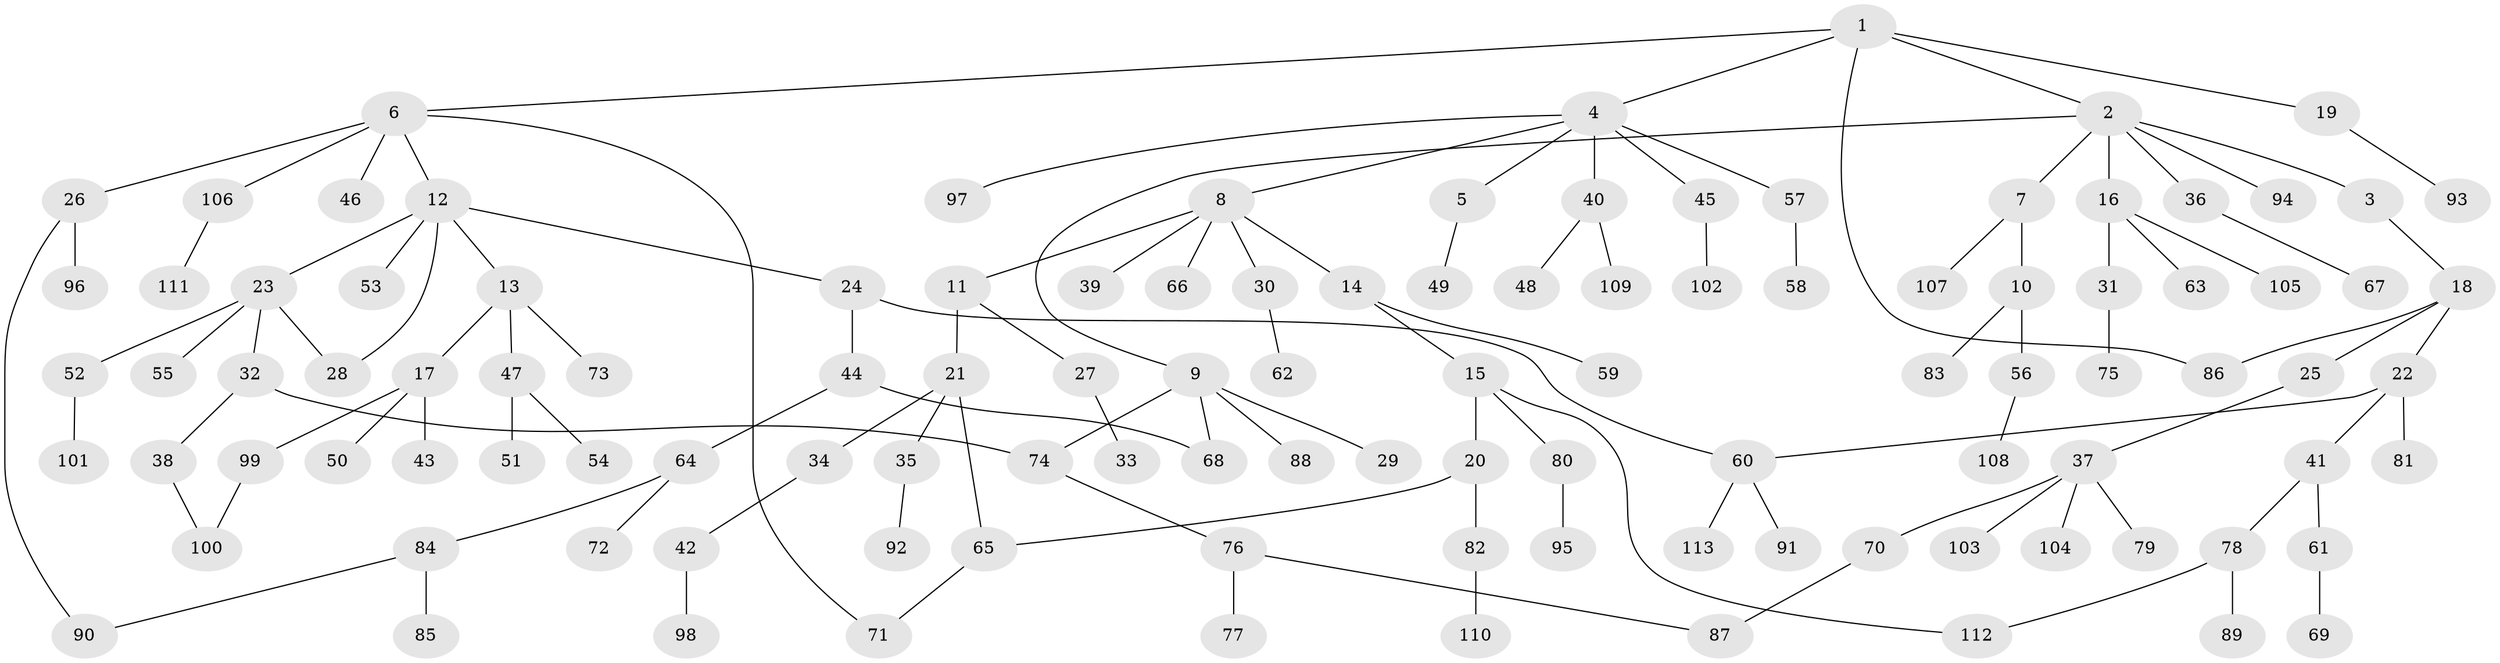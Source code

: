 // Generated by graph-tools (version 1.1) at 2025/10/02/27/25 16:10:51]
// undirected, 113 vertices, 123 edges
graph export_dot {
graph [start="1"]
  node [color=gray90,style=filled];
  1;
  2;
  3;
  4;
  5;
  6;
  7;
  8;
  9;
  10;
  11;
  12;
  13;
  14;
  15;
  16;
  17;
  18;
  19;
  20;
  21;
  22;
  23;
  24;
  25;
  26;
  27;
  28;
  29;
  30;
  31;
  32;
  33;
  34;
  35;
  36;
  37;
  38;
  39;
  40;
  41;
  42;
  43;
  44;
  45;
  46;
  47;
  48;
  49;
  50;
  51;
  52;
  53;
  54;
  55;
  56;
  57;
  58;
  59;
  60;
  61;
  62;
  63;
  64;
  65;
  66;
  67;
  68;
  69;
  70;
  71;
  72;
  73;
  74;
  75;
  76;
  77;
  78;
  79;
  80;
  81;
  82;
  83;
  84;
  85;
  86;
  87;
  88;
  89;
  90;
  91;
  92;
  93;
  94;
  95;
  96;
  97;
  98;
  99;
  100;
  101;
  102;
  103;
  104;
  105;
  106;
  107;
  108;
  109;
  110;
  111;
  112;
  113;
  1 -- 2;
  1 -- 4;
  1 -- 6;
  1 -- 19;
  1 -- 86;
  2 -- 3;
  2 -- 7;
  2 -- 9;
  2 -- 16;
  2 -- 36;
  2 -- 94;
  3 -- 18;
  4 -- 5;
  4 -- 8;
  4 -- 40;
  4 -- 45;
  4 -- 57;
  4 -- 97;
  5 -- 49;
  6 -- 12;
  6 -- 26;
  6 -- 46;
  6 -- 106;
  6 -- 71;
  7 -- 10;
  7 -- 107;
  8 -- 11;
  8 -- 14;
  8 -- 30;
  8 -- 39;
  8 -- 66;
  9 -- 29;
  9 -- 74;
  9 -- 88;
  9 -- 68;
  10 -- 56;
  10 -- 83;
  11 -- 21;
  11 -- 27;
  12 -- 13;
  12 -- 23;
  12 -- 24;
  12 -- 28;
  12 -- 53;
  13 -- 17;
  13 -- 47;
  13 -- 73;
  14 -- 15;
  14 -- 59;
  15 -- 20;
  15 -- 80;
  15 -- 112;
  16 -- 31;
  16 -- 63;
  16 -- 105;
  17 -- 43;
  17 -- 50;
  17 -- 99;
  18 -- 22;
  18 -- 25;
  18 -- 86;
  19 -- 93;
  20 -- 82;
  20 -- 65;
  21 -- 34;
  21 -- 35;
  21 -- 65;
  22 -- 41;
  22 -- 81;
  22 -- 60;
  23 -- 32;
  23 -- 52;
  23 -- 55;
  23 -- 28;
  24 -- 44;
  24 -- 60;
  25 -- 37;
  26 -- 96;
  26 -- 90;
  27 -- 33;
  30 -- 62;
  31 -- 75;
  32 -- 38;
  32 -- 74;
  34 -- 42;
  35 -- 92;
  36 -- 67;
  37 -- 70;
  37 -- 79;
  37 -- 103;
  37 -- 104;
  38 -- 100;
  40 -- 48;
  40 -- 109;
  41 -- 61;
  41 -- 78;
  42 -- 98;
  44 -- 64;
  44 -- 68;
  45 -- 102;
  47 -- 51;
  47 -- 54;
  52 -- 101;
  56 -- 108;
  57 -- 58;
  60 -- 91;
  60 -- 113;
  61 -- 69;
  64 -- 72;
  64 -- 84;
  65 -- 71;
  70 -- 87;
  74 -- 76;
  76 -- 77;
  76 -- 87;
  78 -- 89;
  78 -- 112;
  80 -- 95;
  82 -- 110;
  84 -- 85;
  84 -- 90;
  99 -- 100;
  106 -- 111;
}

